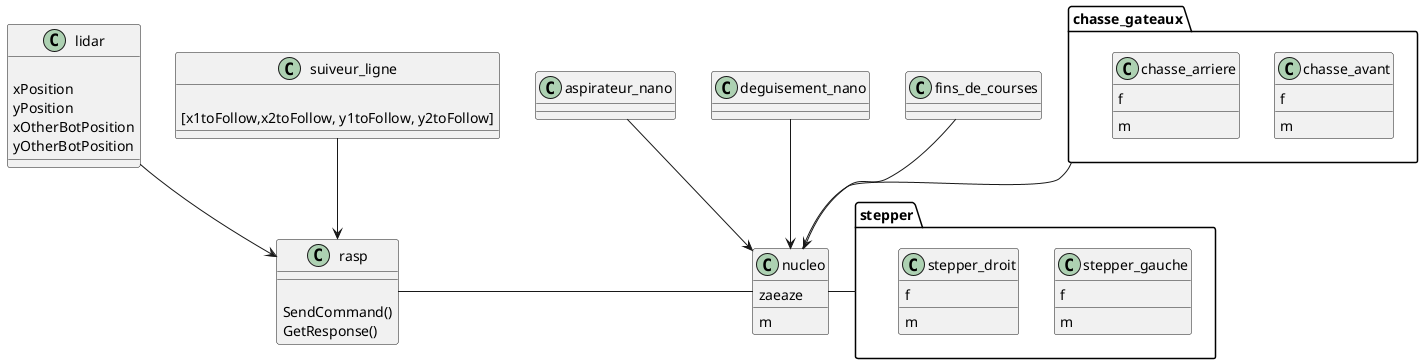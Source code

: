 @startuml
class nucleo {
{field} zaeaze
{method} m
}

class rasp{
{method} 
SendCommand()
GetResponse()

}

class lidar{
{field}
xPosition
yPosition
xOtherBotPosition
yOtherBotPosition
{method}
}

class aspirateur_nano{
{field}
{method}
}

class deguisement_nano{
{field}
{method}
}

class fins_de_courses{
{field}
{method}
}

class suiveur_ligne{
{field}
[x1toFollow,x2toFollow, y1toFollow, y2toFollow]
{method}
}

package chasse_gateaux{
class chasse_avant{
{field} f
{method} m
}
class chasse_arriere{
{field} f
{method} m
}
}

package stepper{
class stepper_gauche{
{field} f
{method} m
}
class stepper_droit{
{field} f
{method} m
}
}

aspirateur_nano --> nucleo
deguisement_nano --> nucleo
fins_de_courses --> nucleo
suiveur_ligne --> rasp
lidar --> rasp
rasp - nucleo
nucleo - stepper
chasse_gateaux -- nucleo
@enduml